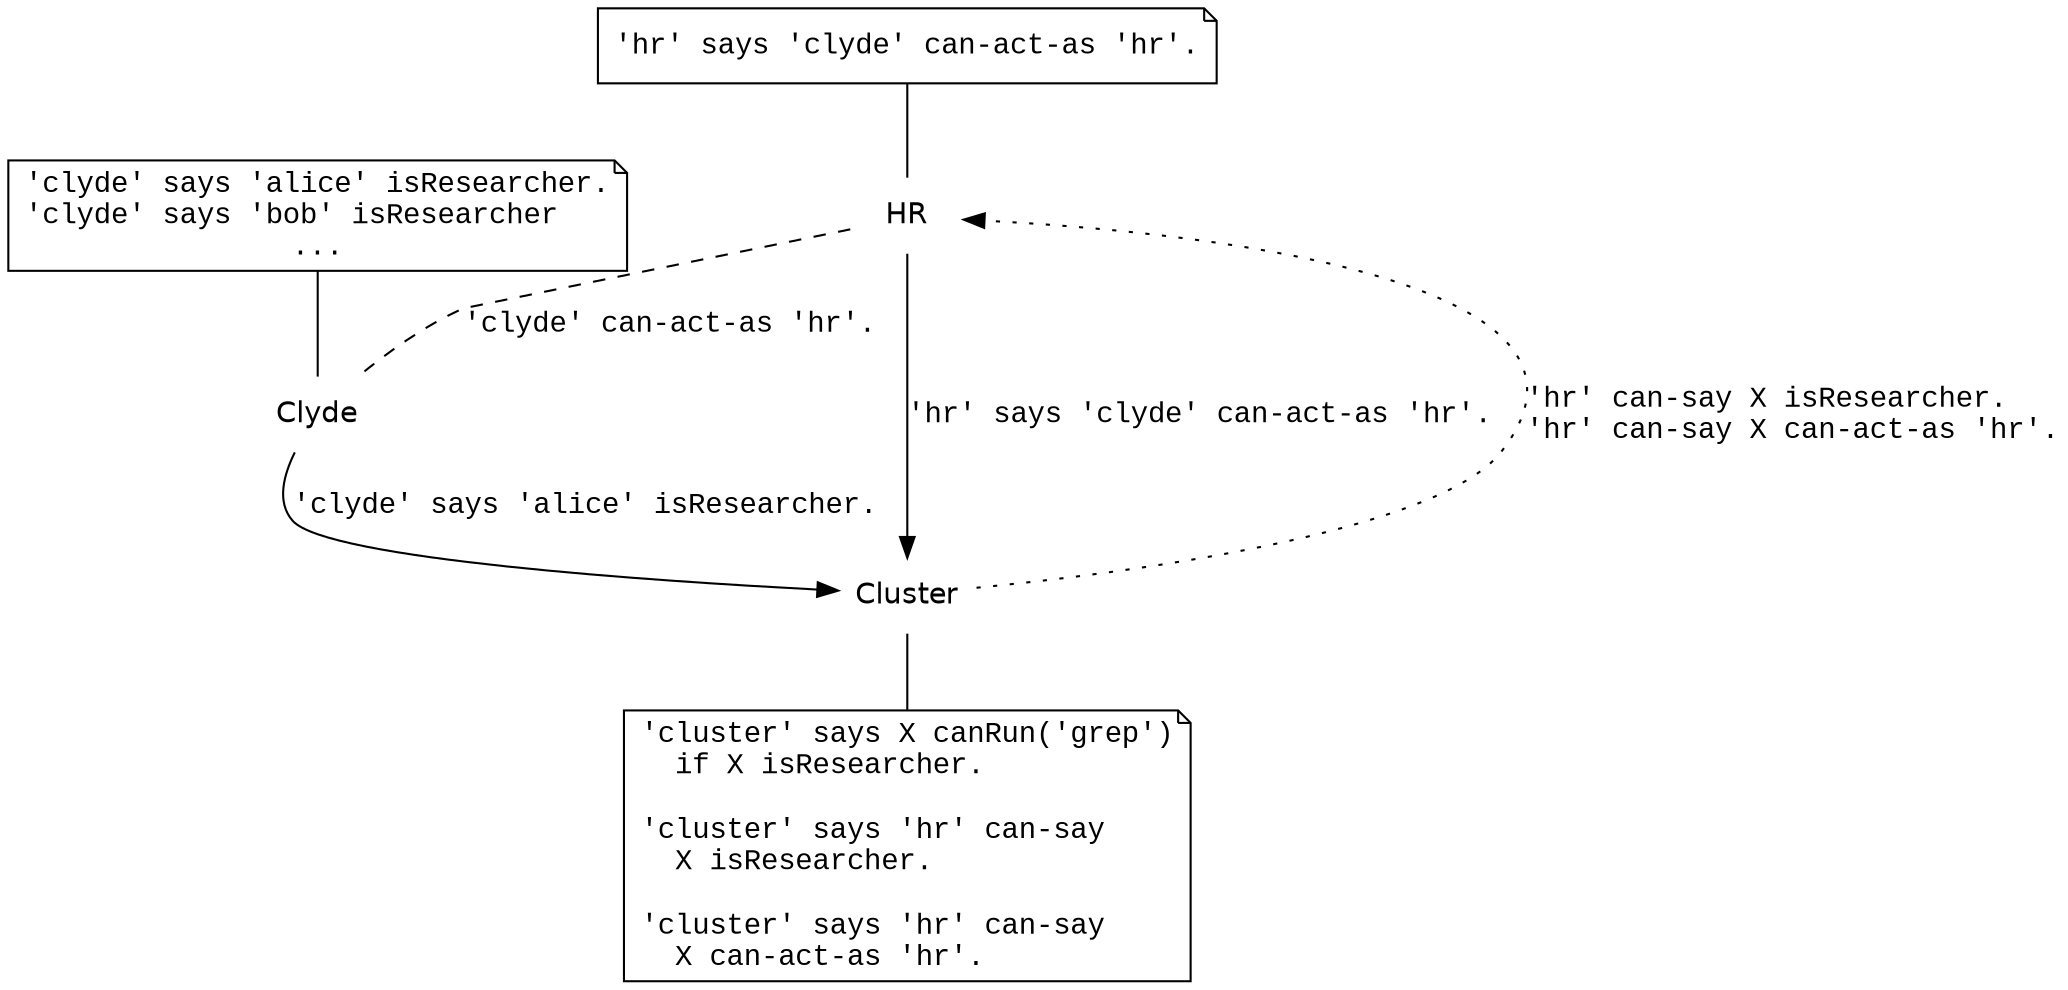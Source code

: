 digraph {
	spline=true;
	overlap=false;
	concentrate=false;
	rankdir=TB;
	
	graph [fontname="helvetica"];

	node [fontname="helvetica" shape=plaintext];
	hr [label="HR"];
	cluster [label="Cluster"];
	clyde [label="Clyde"];

	node [fontname="courier new" shape=note];
	c1 [label="'cluster' says X canRun('grep')\l  if X isResearcher.\l\l'cluster' says 'hr' can-say\l  X isResearcher.\l\l'cluster' says 'hr' can-say\l  X can-act-as 'hr'.\l"];
	r1 [label="'clyde' says 'alice' isResearcher.\l'clyde' says 'bob' isResearcher\l..."];
	h1 [label="'hr' says 'clyde' can-act-as 'hr'."];

	{ rank=max c1 }

	edge [fontname="courier new" style=dotted];
	cluster -> hr [label="'hr' can-say X isResearcher.\l'hr' can-say X can-act-as 'hr'.\l"];

	edge [fontname="courier new" style=solid];
	hr -> cluster [label="'hr' says 'clyde' can-act-as 'hr'."];
	clyde -> cluster [label="'clyde' says 'alice' isResearcher."];

	edge [arrowhead=none arrowtail=none style=solid];
	c1 -> cluster;
	h1 -> hr;
	r1 -> clyde;

	edge [arrowhead=none arrowtail=none style=dashed];
	hr -> clyde [label="'clyde' can-act-as 'hr'."];
	
}	